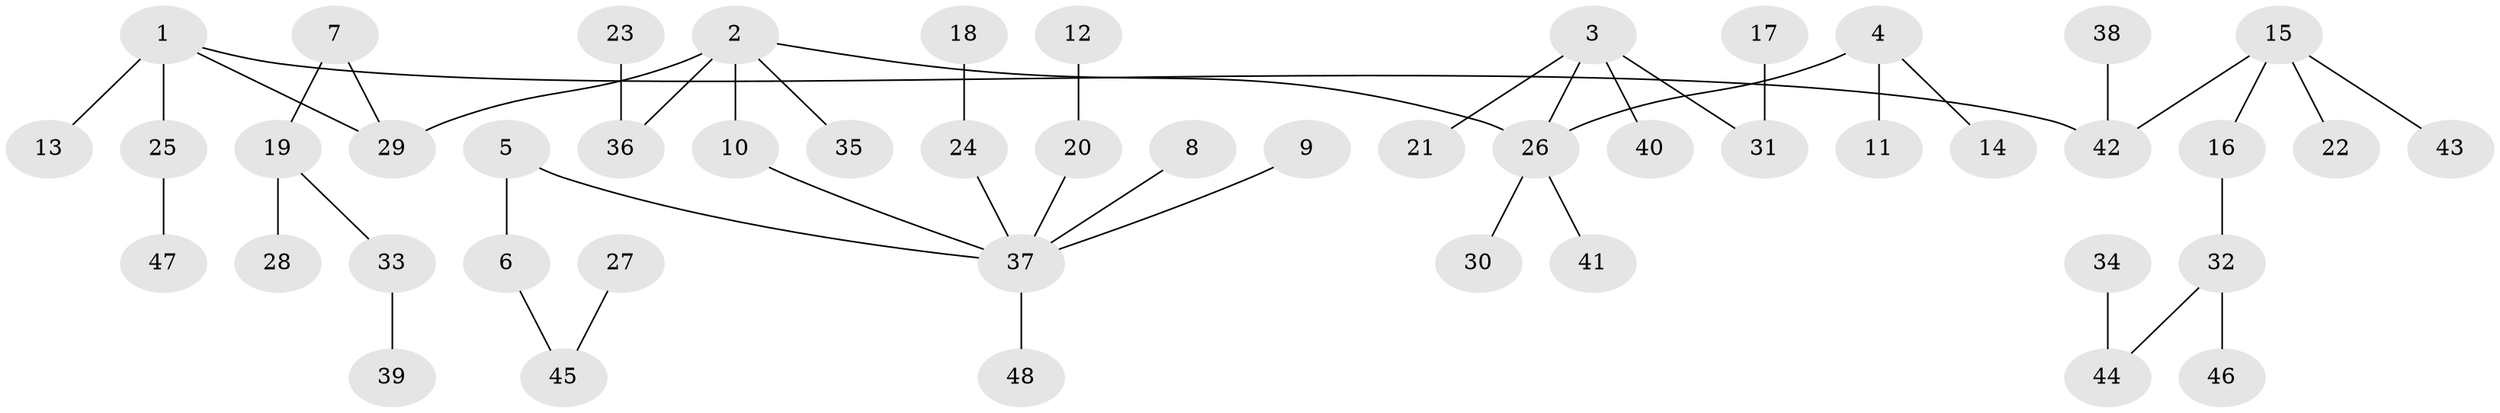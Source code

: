 // original degree distribution, {5: 0.020833333333333332, 3: 0.14583333333333334, 4: 0.11458333333333333, 8: 0.010416666666666666, 1: 0.5208333333333334, 2: 0.1875}
// Generated by graph-tools (version 1.1) at 2025/26/03/09/25 03:26:26]
// undirected, 48 vertices, 47 edges
graph export_dot {
graph [start="1"]
  node [color=gray90,style=filled];
  1;
  2;
  3;
  4;
  5;
  6;
  7;
  8;
  9;
  10;
  11;
  12;
  13;
  14;
  15;
  16;
  17;
  18;
  19;
  20;
  21;
  22;
  23;
  24;
  25;
  26;
  27;
  28;
  29;
  30;
  31;
  32;
  33;
  34;
  35;
  36;
  37;
  38;
  39;
  40;
  41;
  42;
  43;
  44;
  45;
  46;
  47;
  48;
  1 -- 13 [weight=1.0];
  1 -- 25 [weight=1.0];
  1 -- 29 [weight=1.0];
  1 -- 42 [weight=1.0];
  2 -- 10 [weight=1.0];
  2 -- 26 [weight=1.0];
  2 -- 29 [weight=1.0];
  2 -- 35 [weight=1.0];
  2 -- 36 [weight=1.0];
  3 -- 21 [weight=1.0];
  3 -- 26 [weight=1.0];
  3 -- 31 [weight=1.0];
  3 -- 40 [weight=1.0];
  4 -- 11 [weight=1.0];
  4 -- 14 [weight=1.0];
  4 -- 26 [weight=1.0];
  5 -- 6 [weight=1.0];
  5 -- 37 [weight=1.0];
  6 -- 45 [weight=1.0];
  7 -- 19 [weight=1.0];
  7 -- 29 [weight=1.0];
  8 -- 37 [weight=1.0];
  9 -- 37 [weight=1.0];
  10 -- 37 [weight=1.0];
  12 -- 20 [weight=1.0];
  15 -- 16 [weight=1.0];
  15 -- 22 [weight=1.0];
  15 -- 42 [weight=1.0];
  15 -- 43 [weight=1.0];
  16 -- 32 [weight=1.0];
  17 -- 31 [weight=1.0];
  18 -- 24 [weight=1.0];
  19 -- 28 [weight=1.0];
  19 -- 33 [weight=1.0];
  20 -- 37 [weight=1.0];
  23 -- 36 [weight=1.0];
  24 -- 37 [weight=1.0];
  25 -- 47 [weight=1.0];
  26 -- 30 [weight=1.0];
  26 -- 41 [weight=1.0];
  27 -- 45 [weight=1.0];
  32 -- 44 [weight=1.0];
  32 -- 46 [weight=1.0];
  33 -- 39 [weight=1.0];
  34 -- 44 [weight=1.0];
  37 -- 48 [weight=1.0];
  38 -- 42 [weight=1.0];
}
